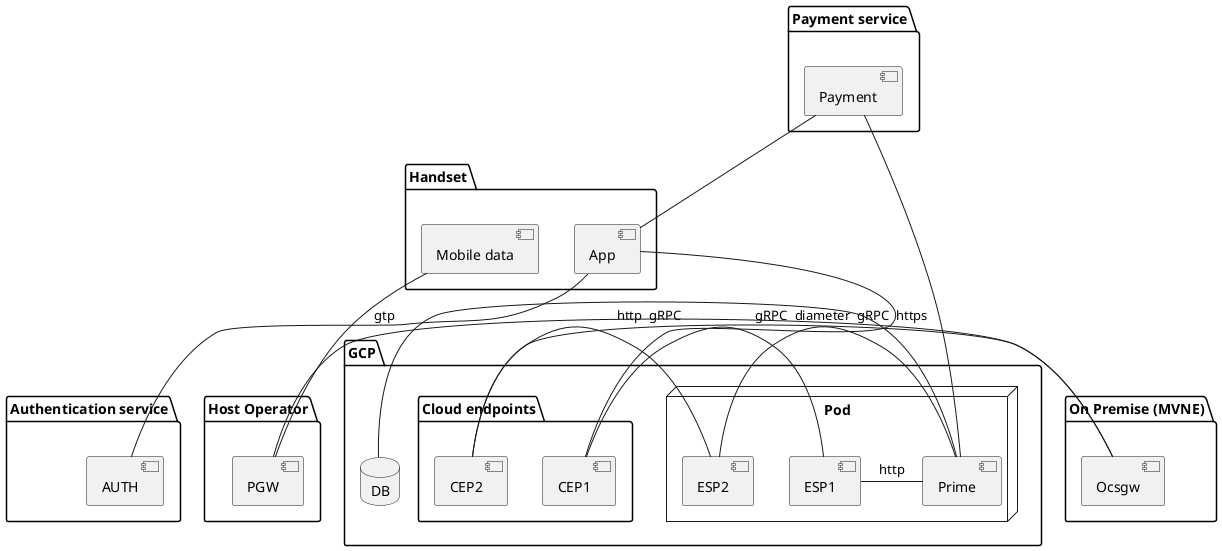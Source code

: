 @startuml

package "Handset" {
  [App]
  [Mobile data]
}


package "Payment service" {
 [Payment]
}

package "Authentication service" {
 [AUTH]
}



package "Host Operator" {
  [PGW]
}

package "On Premise (MVNE)" {
 [Ocsgw]
}


package "GCP" {

 package "Cloud endpoints"{
   [CEP1]
   [CEP2]
 }

 database DB
  node "Pod" {
   [ESP1]
   [ESP2]
   [Prime]
 }
}

[App] -- [AUTH]
[Payment] -- [App]
[Payment] -- [Prime]
[Mobile data] -- [PGW] : gtp
[App] - [CEP1] : https
[CEP1] - [ESP1] : http
[CEP2] - [ESP2]: gRPC


[PGW] - [Ocsgw]: diameter
[Ocsgw] - [CEP2] : gRPC
[ESP1] - [Prime] : http
[ESP2] - [Prime] : gRPC
[Prime] -  DB

@enduml
